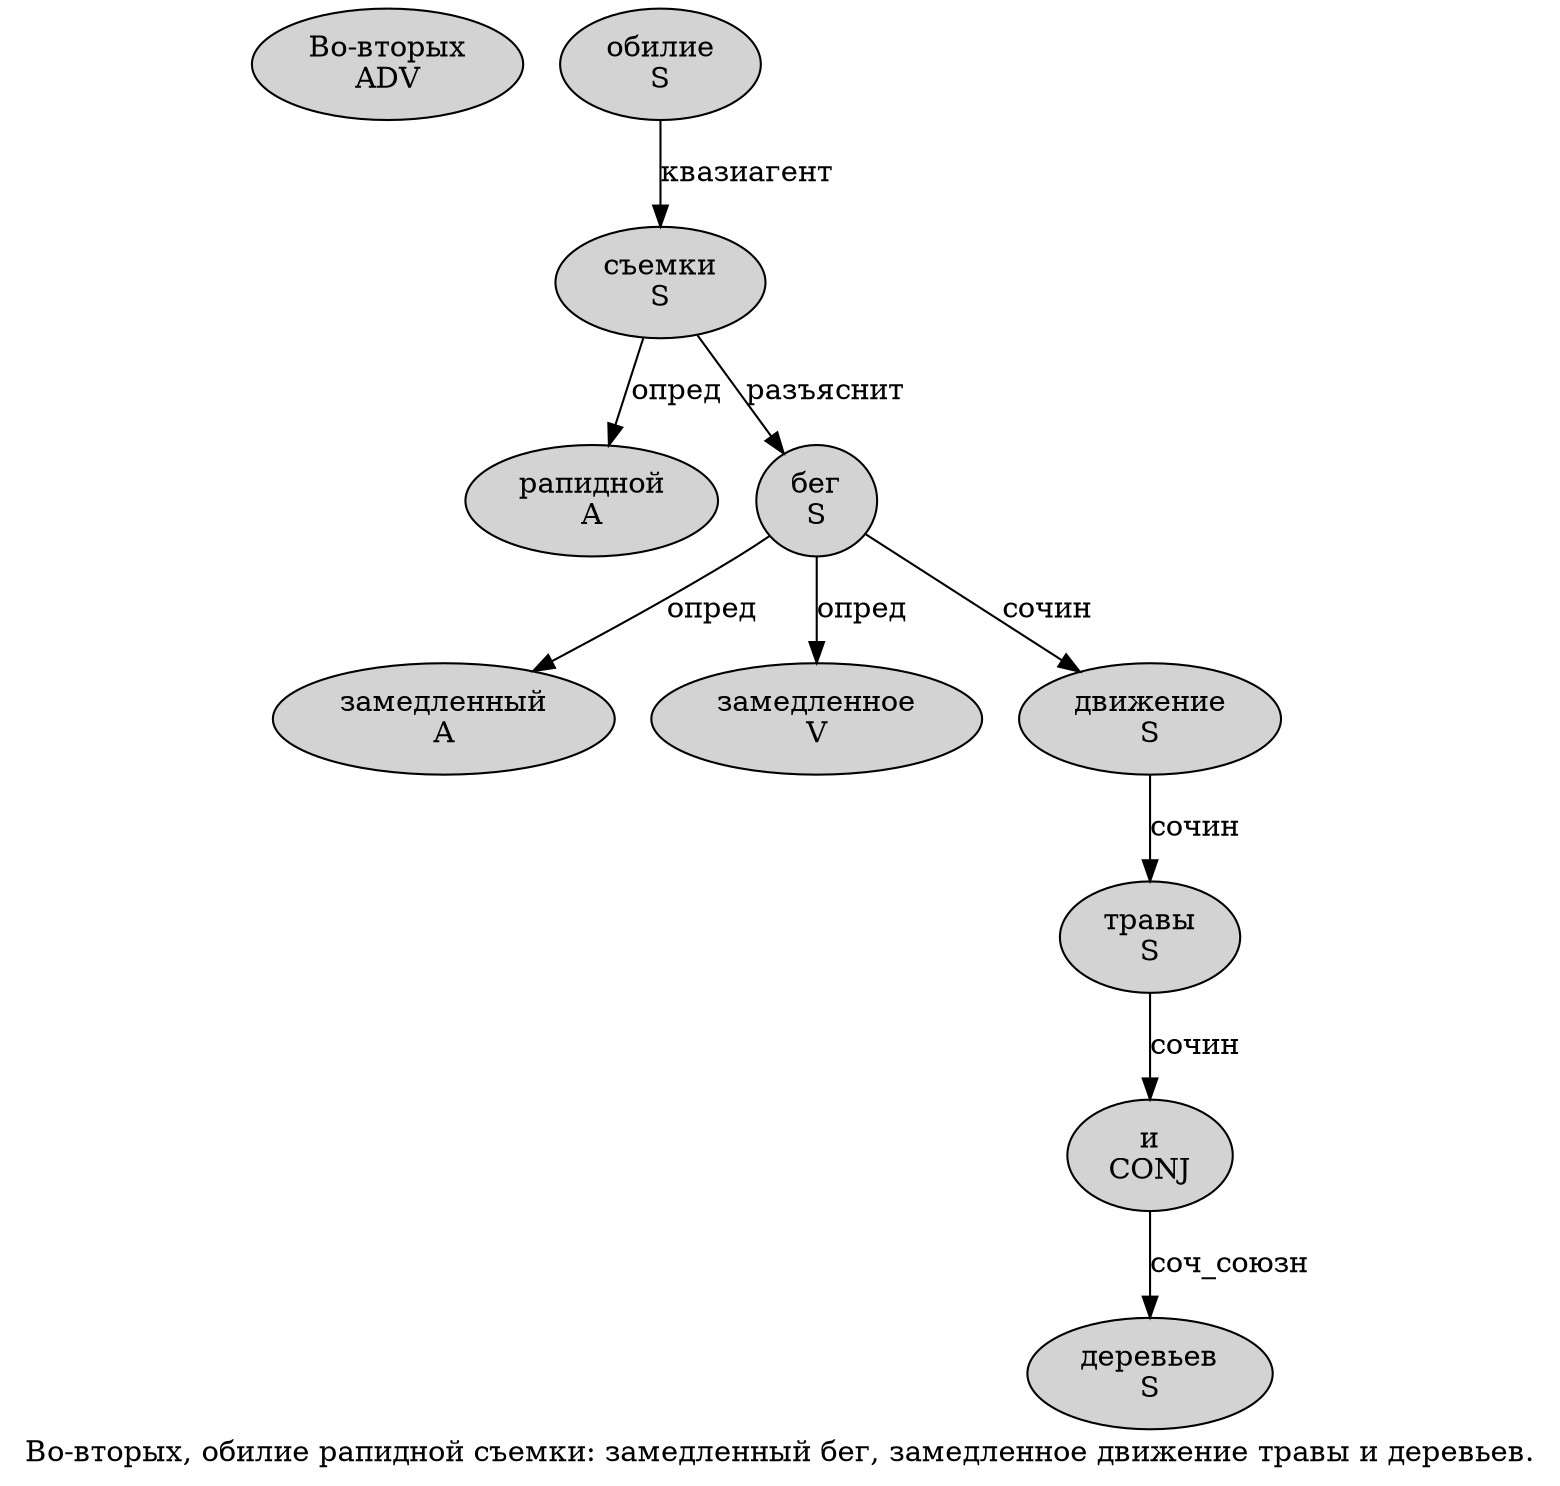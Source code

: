 digraph SENTENCE_2181 {
	graph [label="Во-вторых, обилие рапидной съемки: замедленный бег, замедленное движение травы и деревьев."]
	node [style=filled]
		0 [label="Во-вторых
ADV" color="" fillcolor=lightgray penwidth=1 shape=ellipse]
		2 [label="обилие
S" color="" fillcolor=lightgray penwidth=1 shape=ellipse]
		3 [label="рапидной
A" color="" fillcolor=lightgray penwidth=1 shape=ellipse]
		4 [label="съемки
S" color="" fillcolor=lightgray penwidth=1 shape=ellipse]
		6 [label="замедленный
A" color="" fillcolor=lightgray penwidth=1 shape=ellipse]
		7 [label="бег
S" color="" fillcolor=lightgray penwidth=1 shape=ellipse]
		9 [label="замедленное
V" color="" fillcolor=lightgray penwidth=1 shape=ellipse]
		10 [label="движение
S" color="" fillcolor=lightgray penwidth=1 shape=ellipse]
		11 [label="травы
S" color="" fillcolor=lightgray penwidth=1 shape=ellipse]
		12 [label="и
CONJ" color="" fillcolor=lightgray penwidth=1 shape=ellipse]
		13 [label="деревьев
S" color="" fillcolor=lightgray penwidth=1 shape=ellipse]
			11 -> 12 [label="сочин"]
			10 -> 11 [label="сочин"]
			2 -> 4 [label="квазиагент"]
			7 -> 6 [label="опред"]
			7 -> 9 [label="опред"]
			7 -> 10 [label="сочин"]
			12 -> 13 [label="соч_союзн"]
			4 -> 3 [label="опред"]
			4 -> 7 [label="разъяснит"]
}